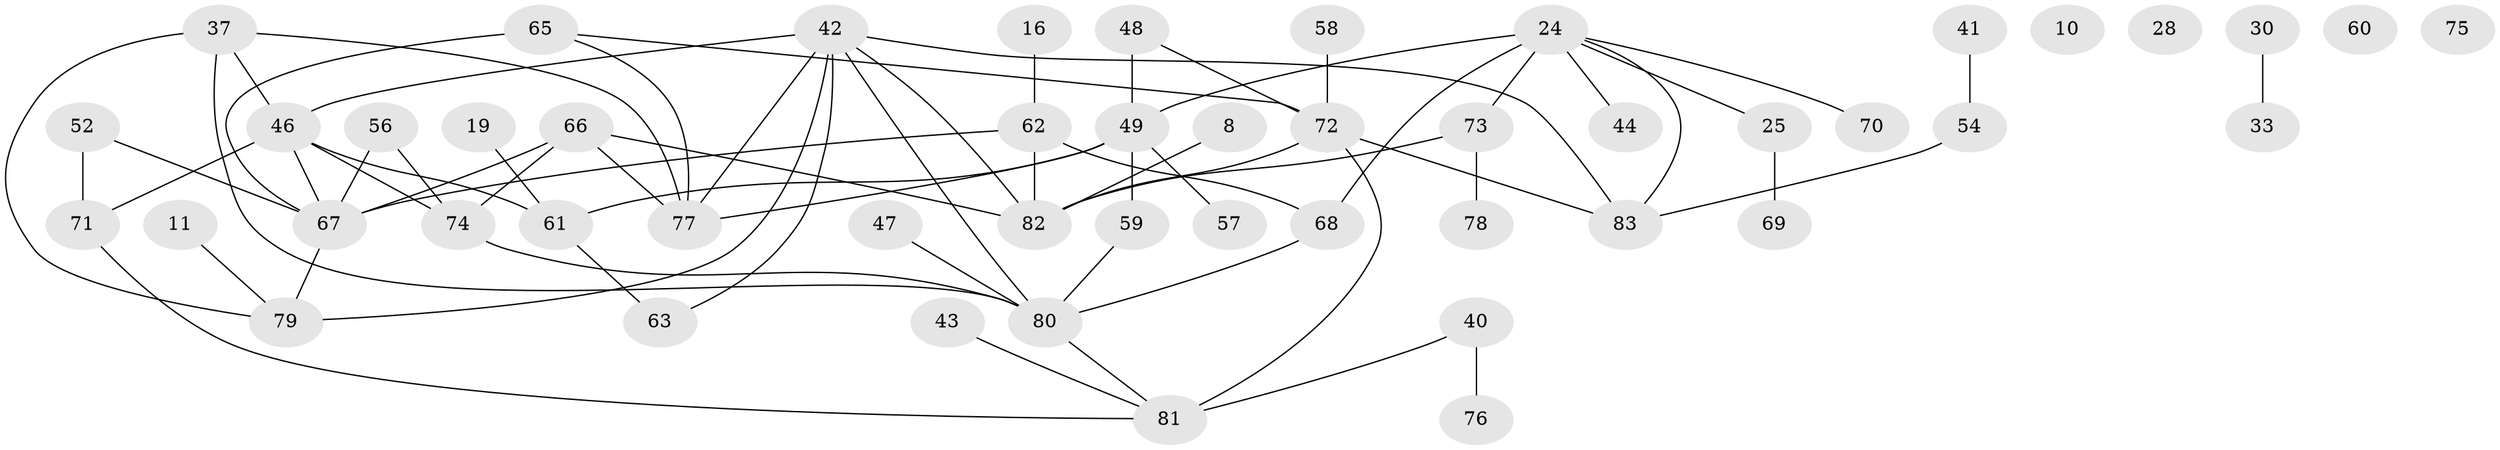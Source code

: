 // original degree distribution, {2: 0.1927710843373494, 5: 0.07228915662650602, 3: 0.24096385542168675, 4: 0.1566265060240964, 1: 0.2289156626506024, 0: 0.04819277108433735, 6: 0.04819277108433735, 7: 0.012048192771084338}
// Generated by graph-tools (version 1.1) at 2025/42/03/04/25 21:42:41]
// undirected, 49 vertices, 67 edges
graph export_dot {
graph [start="1"]
  node [color=gray90,style=filled];
  8;
  10;
  11;
  16;
  19;
  24 [super="+12"];
  25;
  28;
  30;
  33 [super="+7"];
  37 [super="+36"];
  40;
  41;
  42 [super="+23+29"];
  43;
  44;
  46 [super="+4+5"];
  47;
  48;
  49 [super="+34"];
  52 [super="+1+21"];
  54;
  56;
  57;
  58;
  59;
  60;
  61 [super="+20"];
  62 [super="+14"];
  63;
  65;
  66 [super="+38"];
  67 [super="+64"];
  68 [super="+26"];
  69;
  70;
  71 [super="+39"];
  72 [super="+9+55"];
  73 [super="+45+53"];
  74 [super="+6"];
  75;
  76;
  77 [super="+50+32"];
  78;
  79;
  80 [super="+2+51+15"];
  81;
  82 [super="+27"];
  83 [super="+17+31"];
  8 -- 82;
  11 -- 79;
  16 -- 62;
  19 -- 61;
  24 -- 44;
  24 -- 49;
  24 -- 68 [weight=2];
  24 -- 70;
  24 -- 25;
  24 -- 83;
  24 -- 73;
  25 -- 69;
  30 -- 33;
  37 -- 79;
  37 -- 46;
  37 -- 77;
  37 -- 80;
  40 -- 76;
  40 -- 81;
  41 -- 54;
  42 -- 63;
  42 -- 80;
  42 -- 82;
  42 -- 46 [weight=2];
  42 -- 79;
  42 -- 83;
  42 -- 77;
  43 -- 81;
  46 -- 74;
  46 -- 71;
  46 -- 67;
  46 -- 61 [weight=2];
  47 -- 80;
  48 -- 49 [weight=2];
  48 -- 72;
  49 -- 59 [weight=2];
  49 -- 61;
  49 -- 57;
  49 -- 77;
  52 -- 67 [weight=2];
  52 -- 71;
  54 -- 83;
  56 -- 67 [weight=2];
  56 -- 74;
  58 -- 72;
  59 -- 80;
  61 -- 63;
  62 -- 68;
  62 -- 82;
  62 -- 67;
  65 -- 67 [weight=2];
  65 -- 72;
  65 -- 77;
  66 -- 67 [weight=2];
  66 -- 82;
  66 -- 74 [weight=2];
  66 -- 77;
  67 -- 79;
  68 -- 80;
  71 -- 81;
  72 -- 81 [weight=2];
  72 -- 83;
  72 -- 82;
  73 -- 78;
  73 -- 82;
  74 -- 80;
  80 -- 81;
}
